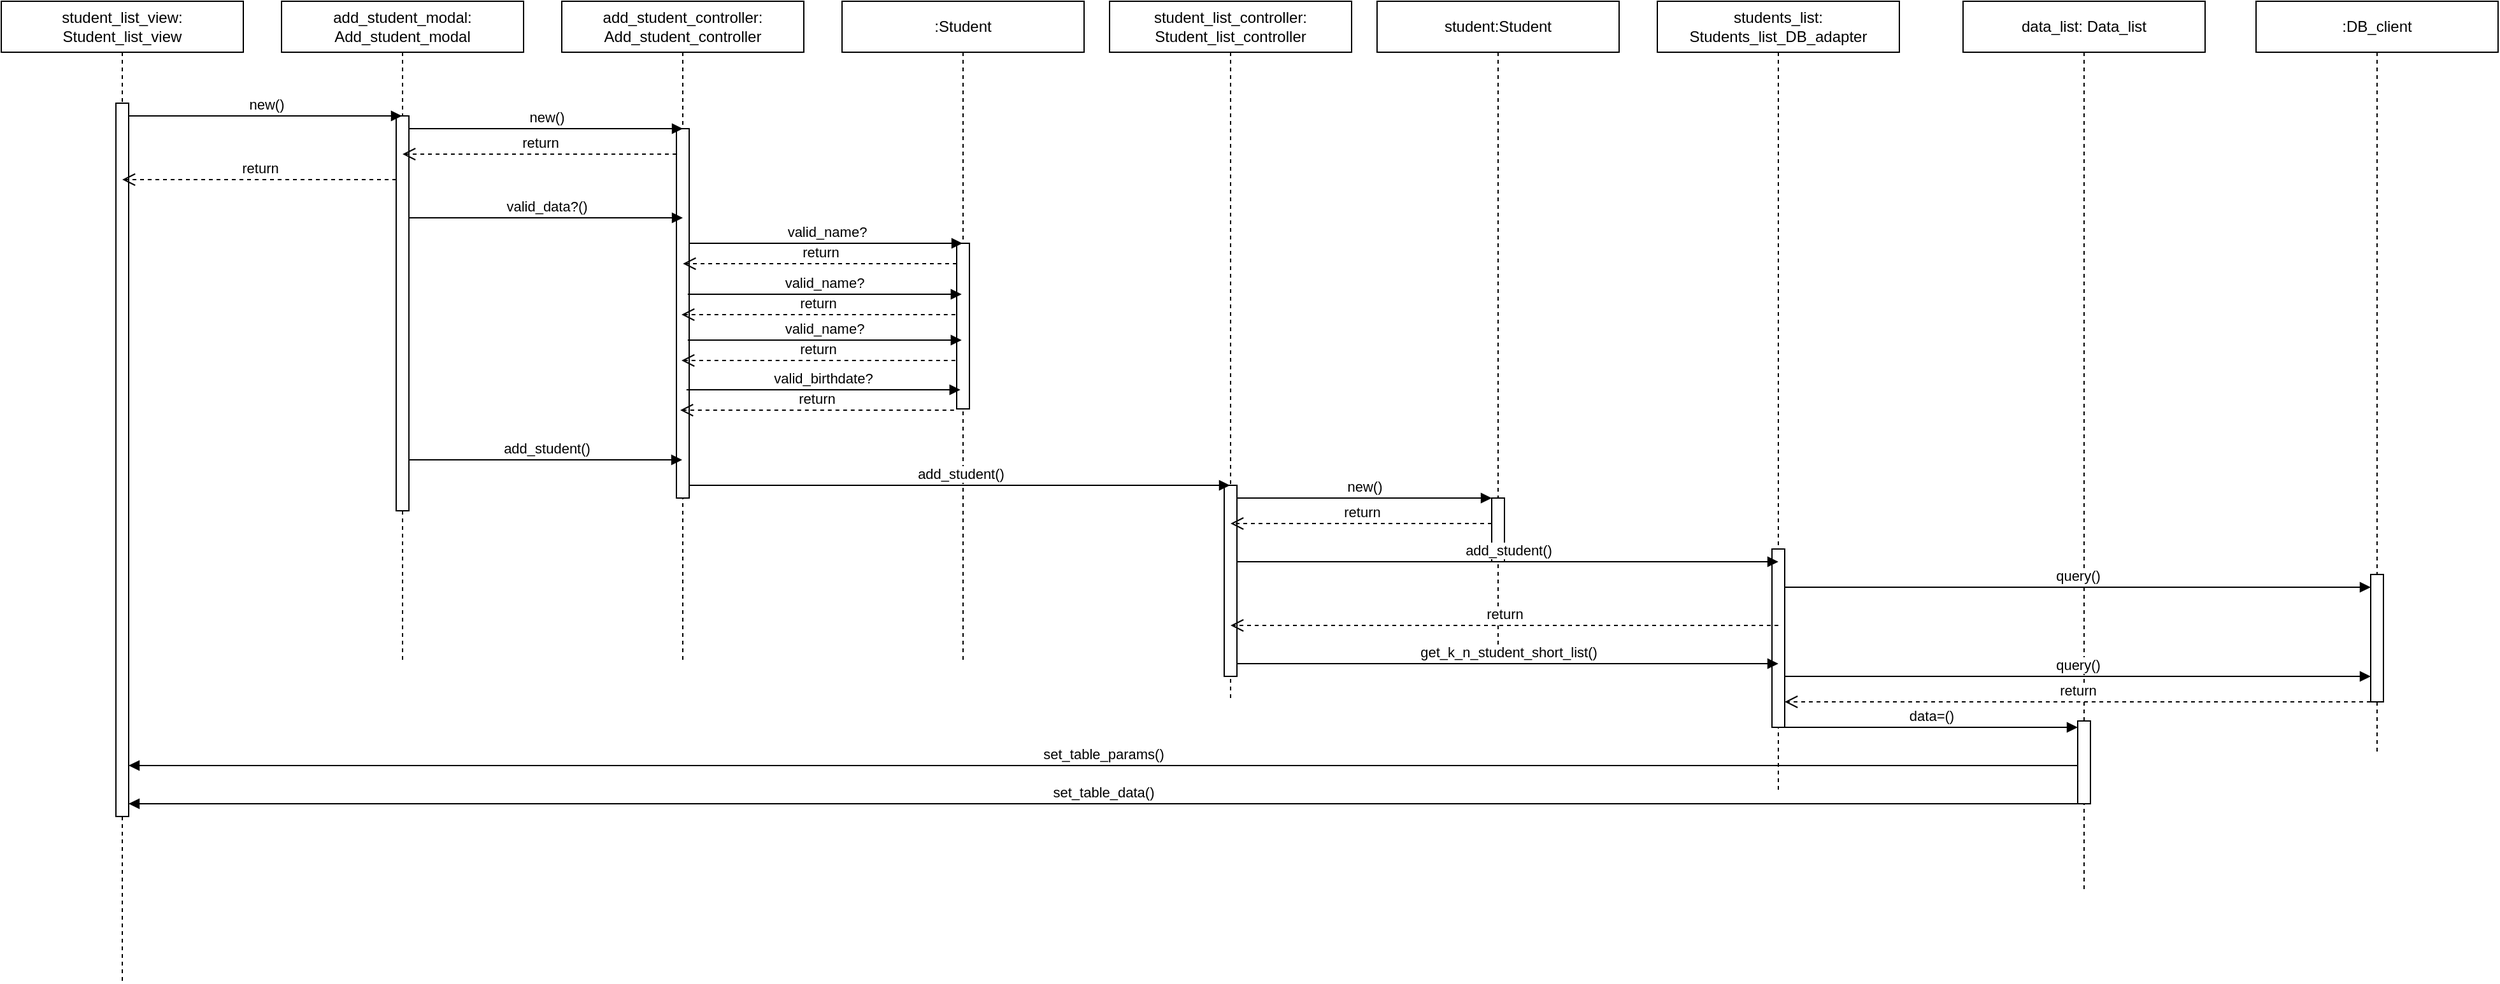 <mxfile version="24.8.6">
  <diagram name="Page-1" id="2YBvvXClWsGukQMizWep">
    <mxGraphModel grid="1" page="1" gridSize="10" guides="1" tooltips="1" connect="1" arrows="1" fold="1" pageScale="1" pageWidth="850" pageHeight="1100" math="0" shadow="0">
      <root>
        <mxCell id="0" />
        <mxCell id="1" parent="0" />
        <mxCell id="ldVx8aX9t8VwM5ESo-0d-1" value="student_list_view:&lt;br&gt;Student_list_view" style="shape=umlLifeline;perimeter=lifelinePerimeter;whiteSpace=wrap;html=1;container=1;dropTarget=0;collapsible=0;recursiveResize=0;outlineConnect=0;portConstraint=eastwest;newEdgeStyle={&quot;curved&quot;:0,&quot;rounded&quot;:0};" vertex="1" parent="1">
          <mxGeometry x="10" y="480" width="190" height="770" as="geometry" />
        </mxCell>
        <mxCell id="ldVx8aX9t8VwM5ESo-0d-10" value="" style="html=1;points=[[0,0,0,0,5],[0,1,0,0,-5],[1,0,0,0,5],[1,1,0,0,-5]];perimeter=orthogonalPerimeter;outlineConnect=0;targetShapes=umlLifeline;portConstraint=eastwest;newEdgeStyle={&quot;curved&quot;:0,&quot;rounded&quot;:0};" vertex="1" parent="ldVx8aX9t8VwM5ESo-0d-1">
          <mxGeometry x="90" y="80" width="10" height="560" as="geometry" />
        </mxCell>
        <mxCell id="ldVx8aX9t8VwM5ESo-0d-2" value="student_list_controller:&lt;br&gt;Student_list_controller" style="shape=umlLifeline;perimeter=lifelinePerimeter;whiteSpace=wrap;html=1;container=1;dropTarget=0;collapsible=0;recursiveResize=0;outlineConnect=0;portConstraint=eastwest;newEdgeStyle={&quot;curved&quot;:0,&quot;rounded&quot;:0};" vertex="1" parent="1">
          <mxGeometry x="880" y="480" width="190" height="550" as="geometry" />
        </mxCell>
        <mxCell id="ldVx8aX9t8VwM5ESo-0d-13" value="" style="html=1;points=[[0,0,0,0,5],[0,1,0,0,-5],[1,0,0,0,5],[1,1,0,0,-5]];perimeter=orthogonalPerimeter;outlineConnect=0;targetShapes=umlLifeline;portConstraint=eastwest;newEdgeStyle={&quot;curved&quot;:0,&quot;rounded&quot;:0};" vertex="1" parent="ldVx8aX9t8VwM5ESo-0d-2">
          <mxGeometry x="90" y="380" width="10" height="150" as="geometry" />
        </mxCell>
        <mxCell id="ldVx8aX9t8VwM5ESo-0d-3" value="students_list:&lt;br&gt;Students_list_DB_adapter" style="shape=umlLifeline;perimeter=lifelinePerimeter;whiteSpace=wrap;html=1;container=1;dropTarget=0;collapsible=0;recursiveResize=0;outlineConnect=0;portConstraint=eastwest;newEdgeStyle={&quot;curved&quot;:0,&quot;rounded&quot;:0};" vertex="1" parent="1">
          <mxGeometry x="1310" y="480" width="190" height="620" as="geometry" />
        </mxCell>
        <mxCell id="ldVx8aX9t8VwM5ESo-0d-15" value="" style="html=1;points=[[0,0,0,0,5],[0,1,0,0,-5],[1,0,0,0,5],[1,1,0,0,-5]];perimeter=orthogonalPerimeter;outlineConnect=0;targetShapes=umlLifeline;portConstraint=eastwest;newEdgeStyle={&quot;curved&quot;:0,&quot;rounded&quot;:0};" vertex="1" parent="ldVx8aX9t8VwM5ESo-0d-3">
          <mxGeometry x="90" y="430" width="10" height="140" as="geometry" />
        </mxCell>
        <mxCell id="ldVx8aX9t8VwM5ESo-0d-4" value=":DB_client" style="shape=umlLifeline;perimeter=lifelinePerimeter;whiteSpace=wrap;html=1;container=1;dropTarget=0;collapsible=0;recursiveResize=0;outlineConnect=0;portConstraint=eastwest;newEdgeStyle={&quot;curved&quot;:0,&quot;rounded&quot;:0};" vertex="1" parent="1">
          <mxGeometry x="1780" y="480" width="190" height="590" as="geometry" />
        </mxCell>
        <mxCell id="ldVx8aX9t8VwM5ESo-0d-9" value="" style="html=1;points=[[0,0,0,0,5],[0,1,0,0,-5],[1,0,0,0,5],[1,1,0,0,-5]];perimeter=orthogonalPerimeter;outlineConnect=0;targetShapes=umlLifeline;portConstraint=eastwest;newEdgeStyle={&quot;curved&quot;:0,&quot;rounded&quot;:0};" vertex="1" parent="ldVx8aX9t8VwM5ESo-0d-4">
          <mxGeometry x="90" y="450" width="10" height="100" as="geometry" />
        </mxCell>
        <mxCell id="ldVx8aX9t8VwM5ESo-0d-5" value="add_student_modal:&lt;br&gt;Add_student_modal" style="shape=umlLifeline;perimeter=lifelinePerimeter;whiteSpace=wrap;html=1;container=1;dropTarget=0;collapsible=0;recursiveResize=0;outlineConnect=0;portConstraint=eastwest;newEdgeStyle={&quot;curved&quot;:0,&quot;rounded&quot;:0};" vertex="1" parent="1">
          <mxGeometry x="230" y="480" width="190" height="520" as="geometry" />
        </mxCell>
        <mxCell id="ldVx8aX9t8VwM5ESo-0d-11" value="" style="html=1;points=[[0,0,0,0,5],[0,1,0,0,-5],[1,0,0,0,5],[1,1,0,0,-5]];perimeter=orthogonalPerimeter;outlineConnect=0;targetShapes=umlLifeline;portConstraint=eastwest;newEdgeStyle={&quot;curved&quot;:0,&quot;rounded&quot;:0};" vertex="1" parent="ldVx8aX9t8VwM5ESo-0d-5">
          <mxGeometry x="90" y="90" width="10" height="310" as="geometry" />
        </mxCell>
        <mxCell id="ldVx8aX9t8VwM5ESo-0d-6" value="add_student_controller:&lt;br&gt;Add_student_controller" style="shape=umlLifeline;perimeter=lifelinePerimeter;whiteSpace=wrap;html=1;container=1;dropTarget=0;collapsible=0;recursiveResize=0;outlineConnect=0;portConstraint=eastwest;newEdgeStyle={&quot;curved&quot;:0,&quot;rounded&quot;:0};" vertex="1" parent="1">
          <mxGeometry x="450" y="480" width="190" height="520" as="geometry" />
        </mxCell>
        <mxCell id="ldVx8aX9t8VwM5ESo-0d-12" value="" style="html=1;points=[[0,0,0,0,5],[0,1,0,0,-5],[1,0,0,0,5],[1,1,0,0,-5]];perimeter=orthogonalPerimeter;outlineConnect=0;targetShapes=umlLifeline;portConstraint=eastwest;newEdgeStyle={&quot;curved&quot;:0,&quot;rounded&quot;:0};" vertex="1" parent="ldVx8aX9t8VwM5ESo-0d-6">
          <mxGeometry x="90" y="100" width="10" height="290" as="geometry" />
        </mxCell>
        <mxCell id="ldVx8aX9t8VwM5ESo-0d-7" value=":Student" style="shape=umlLifeline;perimeter=lifelinePerimeter;whiteSpace=wrap;html=1;container=1;dropTarget=0;collapsible=0;recursiveResize=0;outlineConnect=0;portConstraint=eastwest;newEdgeStyle={&quot;curved&quot;:0,&quot;rounded&quot;:0};" vertex="1" parent="1">
          <mxGeometry x="670" y="480" width="190" height="520" as="geometry" />
        </mxCell>
        <mxCell id="ldVx8aX9t8VwM5ESo-0d-14" value="" style="html=1;points=[[0,0,0,0,5],[0,1,0,0,-5],[1,0,0,0,5],[1,1,0,0,-5]];perimeter=orthogonalPerimeter;outlineConnect=0;targetShapes=umlLifeline;portConstraint=eastwest;newEdgeStyle={&quot;curved&quot;:0,&quot;rounded&quot;:0};" vertex="1" parent="ldVx8aX9t8VwM5ESo-0d-7">
          <mxGeometry x="90" y="190" width="10" height="130" as="geometry" />
        </mxCell>
        <mxCell id="ldVx8aX9t8VwM5ESo-0d-8" value="student:Student" style="shape=umlLifeline;perimeter=lifelinePerimeter;whiteSpace=wrap;html=1;container=1;dropTarget=0;collapsible=0;recursiveResize=0;outlineConnect=0;portConstraint=eastwest;newEdgeStyle={&quot;curved&quot;:0,&quot;rounded&quot;:0};" vertex="1" parent="1">
          <mxGeometry x="1090" y="480" width="190" height="520" as="geometry" />
        </mxCell>
        <mxCell id="ldVx8aX9t8VwM5ESo-0d-16" value="" style="html=1;points=[[0,0,0,0,5],[0,1,0,0,-5],[1,0,0,0,5],[1,1,0,0,-5]];perimeter=orthogonalPerimeter;outlineConnect=0;targetShapes=umlLifeline;portConstraint=eastwest;newEdgeStyle={&quot;curved&quot;:0,&quot;rounded&quot;:0};" vertex="1" parent="ldVx8aX9t8VwM5ESo-0d-8">
          <mxGeometry x="90" y="390" width="10" height="50" as="geometry" />
        </mxCell>
        <mxCell id="ldVx8aX9t8VwM5ESo-0d-17" value="new()" style="html=1;verticalAlign=bottom;endArrow=block;curved=0;rounded=0;" edge="1" parent="1" target="ldVx8aX9t8VwM5ESo-0d-5">
          <mxGeometry width="80" relative="1" as="geometry">
            <mxPoint x="110" y="570" as="sourcePoint" />
            <mxPoint x="190" y="570" as="targetPoint" />
          </mxGeometry>
        </mxCell>
        <mxCell id="ldVx8aX9t8VwM5ESo-0d-18" value="new()" style="html=1;verticalAlign=bottom;endArrow=block;curved=0;rounded=0;" edge="1" parent="1">
          <mxGeometry width="80" relative="1" as="geometry">
            <mxPoint x="330" y="580" as="sourcePoint" />
            <mxPoint x="545" y="580" as="targetPoint" />
          </mxGeometry>
        </mxCell>
        <mxCell id="ldVx8aX9t8VwM5ESo-0d-19" value="data_list: Data_list" style="shape=umlLifeline;perimeter=lifelinePerimeter;whiteSpace=wrap;html=1;container=1;dropTarget=0;collapsible=0;recursiveResize=0;outlineConnect=0;portConstraint=eastwest;newEdgeStyle={&quot;curved&quot;:0,&quot;rounded&quot;:0};" vertex="1" parent="1">
          <mxGeometry x="1550" y="480" width="190" height="700" as="geometry" />
        </mxCell>
        <mxCell id="ldVx8aX9t8VwM5ESo-0d-21" value="return" style="html=1;verticalAlign=bottom;endArrow=open;dashed=1;endSize=8;curved=0;rounded=0;" edge="1" parent="1" target="ldVx8aX9t8VwM5ESo-0d-5">
          <mxGeometry relative="1" as="geometry">
            <mxPoint x="540" y="600" as="sourcePoint" />
            <mxPoint x="460" y="600" as="targetPoint" />
          </mxGeometry>
        </mxCell>
        <mxCell id="ldVx8aX9t8VwM5ESo-0d-22" value="return" style="html=1;verticalAlign=bottom;endArrow=open;dashed=1;endSize=8;curved=0;rounded=0;" edge="1" parent="1" target="ldVx8aX9t8VwM5ESo-0d-1">
          <mxGeometry relative="1" as="geometry">
            <mxPoint x="320" y="620" as="sourcePoint" />
            <mxPoint x="240" y="620" as="targetPoint" />
          </mxGeometry>
        </mxCell>
        <mxCell id="ldVx8aX9t8VwM5ESo-0d-23" value="valid_data?()" style="html=1;verticalAlign=bottom;endArrow=block;curved=0;rounded=0;" edge="1" parent="1">
          <mxGeometry width="80" relative="1" as="geometry">
            <mxPoint x="330" y="650" as="sourcePoint" />
            <mxPoint x="545" y="650" as="targetPoint" />
          </mxGeometry>
        </mxCell>
        <mxCell id="ldVx8aX9t8VwM5ESo-0d-24" value="valid_name?" style="html=1;verticalAlign=bottom;endArrow=block;curved=0;rounded=0;" edge="1" parent="1" target="ldVx8aX9t8VwM5ESo-0d-7">
          <mxGeometry width="80" relative="1" as="geometry">
            <mxPoint x="550" y="670" as="sourcePoint" />
            <mxPoint x="630" y="670" as="targetPoint" />
          </mxGeometry>
        </mxCell>
        <mxCell id="ldVx8aX9t8VwM5ESo-0d-25" value="return" style="html=1;verticalAlign=bottom;endArrow=open;dashed=1;endSize=8;curved=0;rounded=0;" edge="1" parent="1">
          <mxGeometry relative="1" as="geometry">
            <mxPoint x="760" y="686" as="sourcePoint" />
            <mxPoint x="545.1" y="686" as="targetPoint" />
          </mxGeometry>
        </mxCell>
        <mxCell id="ldVx8aX9t8VwM5ESo-0d-26" value="valid_name?" style="html=1;verticalAlign=bottom;endArrow=block;curved=0;rounded=0;" edge="1" parent="1">
          <mxGeometry width="80" relative="1" as="geometry">
            <mxPoint x="548.9" y="710" as="sourcePoint" />
            <mxPoint x="763.9" y="710" as="targetPoint" />
          </mxGeometry>
        </mxCell>
        <mxCell id="ldVx8aX9t8VwM5ESo-0d-27" value="return" style="html=1;verticalAlign=bottom;endArrow=open;dashed=1;endSize=8;curved=0;rounded=0;" edge="1" parent="1">
          <mxGeometry relative="1" as="geometry">
            <mxPoint x="758.9" y="726" as="sourcePoint" />
            <mxPoint x="544.0" y="726" as="targetPoint" />
          </mxGeometry>
        </mxCell>
        <mxCell id="ldVx8aX9t8VwM5ESo-0d-28" value="valid_name?" style="html=1;verticalAlign=bottom;endArrow=block;curved=0;rounded=0;" edge="1" parent="1">
          <mxGeometry width="80" relative="1" as="geometry">
            <mxPoint x="548.9" y="746" as="sourcePoint" />
            <mxPoint x="763.9" y="746" as="targetPoint" />
          </mxGeometry>
        </mxCell>
        <mxCell id="ldVx8aX9t8VwM5ESo-0d-29" value="return" style="html=1;verticalAlign=bottom;endArrow=open;dashed=1;endSize=8;curved=0;rounded=0;" edge="1" parent="1">
          <mxGeometry relative="1" as="geometry">
            <mxPoint x="758.9" y="762" as="sourcePoint" />
            <mxPoint x="544.0" y="762" as="targetPoint" />
          </mxGeometry>
        </mxCell>
        <mxCell id="ldVx8aX9t8VwM5ESo-0d-30" value="valid_birthdate?" style="html=1;verticalAlign=bottom;endArrow=block;curved=0;rounded=0;" edge="1" parent="1">
          <mxGeometry width="80" relative="1" as="geometry">
            <mxPoint x="547.9" y="785" as="sourcePoint" />
            <mxPoint x="762.9" y="785" as="targetPoint" />
          </mxGeometry>
        </mxCell>
        <mxCell id="ldVx8aX9t8VwM5ESo-0d-31" value="return" style="html=1;verticalAlign=bottom;endArrow=open;dashed=1;endSize=8;curved=0;rounded=0;" edge="1" parent="1">
          <mxGeometry relative="1" as="geometry">
            <mxPoint x="757.9" y="801" as="sourcePoint" />
            <mxPoint x="543.0" y="801" as="targetPoint" />
          </mxGeometry>
        </mxCell>
        <mxCell id="ldVx8aX9t8VwM5ESo-0d-32" value="add_student()" style="html=1;verticalAlign=bottom;endArrow=block;curved=0;rounded=0;" edge="1" parent="1" target="ldVx8aX9t8VwM5ESo-0d-6">
          <mxGeometry width="80" relative="1" as="geometry">
            <mxPoint x="330" y="840" as="sourcePoint" />
            <mxPoint x="410" y="840" as="targetPoint" />
          </mxGeometry>
        </mxCell>
        <mxCell id="ldVx8aX9t8VwM5ESo-0d-33" value="add_student()" style="html=1;verticalAlign=bottom;endArrow=block;curved=0;rounded=0;" edge="1" parent="1" target="ldVx8aX9t8VwM5ESo-0d-2">
          <mxGeometry width="80" relative="1" as="geometry">
            <mxPoint x="550" y="860" as="sourcePoint" />
            <mxPoint x="765" y="860" as="targetPoint" />
          </mxGeometry>
        </mxCell>
        <mxCell id="ldVx8aX9t8VwM5ESo-0d-34" value="new()" style="html=1;verticalAlign=bottom;endArrow=block;curved=0;rounded=0;" edge="1" parent="1">
          <mxGeometry width="80" relative="1" as="geometry">
            <mxPoint x="980" y="870" as="sourcePoint" />
            <mxPoint x="1180" y="870" as="targetPoint" />
          </mxGeometry>
        </mxCell>
        <mxCell id="ldVx8aX9t8VwM5ESo-0d-35" value="return" style="html=1;verticalAlign=bottom;endArrow=open;dashed=1;endSize=8;curved=0;rounded=0;" edge="1" parent="1" target="ldVx8aX9t8VwM5ESo-0d-2">
          <mxGeometry relative="1" as="geometry">
            <mxPoint x="1180" y="890" as="sourcePoint" />
            <mxPoint x="1100" y="890" as="targetPoint" />
          </mxGeometry>
        </mxCell>
        <mxCell id="ldVx8aX9t8VwM5ESo-0d-36" value="add_student()" style="html=1;verticalAlign=bottom;endArrow=block;curved=0;rounded=0;" edge="1" parent="1">
          <mxGeometry width="80" relative="1" as="geometry">
            <mxPoint x="980" y="920" as="sourcePoint" />
            <mxPoint x="1405" y="920" as="targetPoint" />
          </mxGeometry>
        </mxCell>
        <mxCell id="ldVx8aX9t8VwM5ESo-0d-37" value="query()" style="html=1;verticalAlign=bottom;endArrow=block;curved=0;rounded=0;" edge="1" parent="1" target="ldVx8aX9t8VwM5ESo-0d-9">
          <mxGeometry width="80" relative="1" as="geometry">
            <mxPoint x="1410" y="940" as="sourcePoint" />
            <mxPoint x="1835" y="940" as="targetPoint" />
          </mxGeometry>
        </mxCell>
        <mxCell id="ldVx8aX9t8VwM5ESo-0d-38" value="return" style="html=1;verticalAlign=bottom;endArrow=open;dashed=1;endSize=8;curved=0;rounded=0;" edge="1" parent="1" target="ldVx8aX9t8VwM5ESo-0d-2">
          <mxGeometry relative="1" as="geometry">
            <mxPoint x="1405" y="970" as="sourcePoint" />
            <mxPoint x="1200" y="970" as="targetPoint" />
          </mxGeometry>
        </mxCell>
        <mxCell id="ldVx8aX9t8VwM5ESo-0d-39" value="get_k_n_student_short_list()" style="html=1;verticalAlign=bottom;endArrow=block;curved=0;rounded=0;" edge="1" parent="1">
          <mxGeometry width="80" relative="1" as="geometry">
            <mxPoint x="980" y="1000" as="sourcePoint" />
            <mxPoint x="1405" y="1000" as="targetPoint" />
          </mxGeometry>
        </mxCell>
        <mxCell id="ldVx8aX9t8VwM5ESo-0d-40" value="query()" style="html=1;verticalAlign=bottom;endArrow=block;curved=0;rounded=0;" edge="1" parent="1">
          <mxGeometry width="80" relative="1" as="geometry">
            <mxPoint x="1410" y="1010" as="sourcePoint" />
            <mxPoint x="1870" y="1010" as="targetPoint" />
          </mxGeometry>
        </mxCell>
        <mxCell id="ldVx8aX9t8VwM5ESo-0d-41" value="return" style="html=1;verticalAlign=bottom;endArrow=open;dashed=1;endSize=8;curved=0;rounded=0;" edge="1" parent="1" target="ldVx8aX9t8VwM5ESo-0d-15">
          <mxGeometry relative="1" as="geometry">
            <mxPoint x="1870" y="1030" as="sourcePoint" />
            <mxPoint x="1790" y="1030" as="targetPoint" />
          </mxGeometry>
        </mxCell>
        <mxCell id="ldVx8aX9t8VwM5ESo-0d-20" value="" style="html=1;points=[[0,0,0,0,5],[0,1,0,0,-5],[1,0,0,0,5],[1,1,0,0,-5]];perimeter=orthogonalPerimeter;outlineConnect=0;targetShapes=umlLifeline;portConstraint=eastwest;newEdgeStyle={&quot;curved&quot;:0,&quot;rounded&quot;:0};" vertex="1" parent="1">
          <mxGeometry x="1640" y="1045" width="10" height="65" as="geometry" />
        </mxCell>
        <mxCell id="ldVx8aX9t8VwM5ESo-0d-42" value="data=()" style="html=1;verticalAlign=bottom;endArrow=block;curved=0;rounded=0;entryX=0;entryY=0;entryDx=0;entryDy=5;entryPerimeter=0;" edge="1" parent="1" target="ldVx8aX9t8VwM5ESo-0d-20">
          <mxGeometry width="80" relative="1" as="geometry">
            <mxPoint x="1410" y="1050" as="sourcePoint" />
            <mxPoint x="1835" y="1050" as="targetPoint" />
          </mxGeometry>
        </mxCell>
        <mxCell id="O_wsQ_O2rU9nEs2kpOB6-1" value="set_table_params()" style="html=1;verticalAlign=bottom;endArrow=block;curved=0;rounded=0;" edge="1" parent="1" target="ldVx8aX9t8VwM5ESo-0d-10">
          <mxGeometry width="80" relative="1" as="geometry">
            <mxPoint x="1640" y="1080" as="sourcePoint" />
            <mxPoint x="1525.5" y="1080" as="targetPoint" />
          </mxGeometry>
        </mxCell>
        <mxCell id="O_wsQ_O2rU9nEs2kpOB6-2" value="set_table_data()" style="html=1;verticalAlign=bottom;endArrow=block;curved=0;rounded=0;" edge="1" parent="1">
          <mxGeometry width="80" relative="1" as="geometry">
            <mxPoint x="1640" y="1110" as="sourcePoint" />
            <mxPoint x="110" y="1110" as="targetPoint" />
          </mxGeometry>
        </mxCell>
      </root>
    </mxGraphModel>
  </diagram>
</mxfile>
